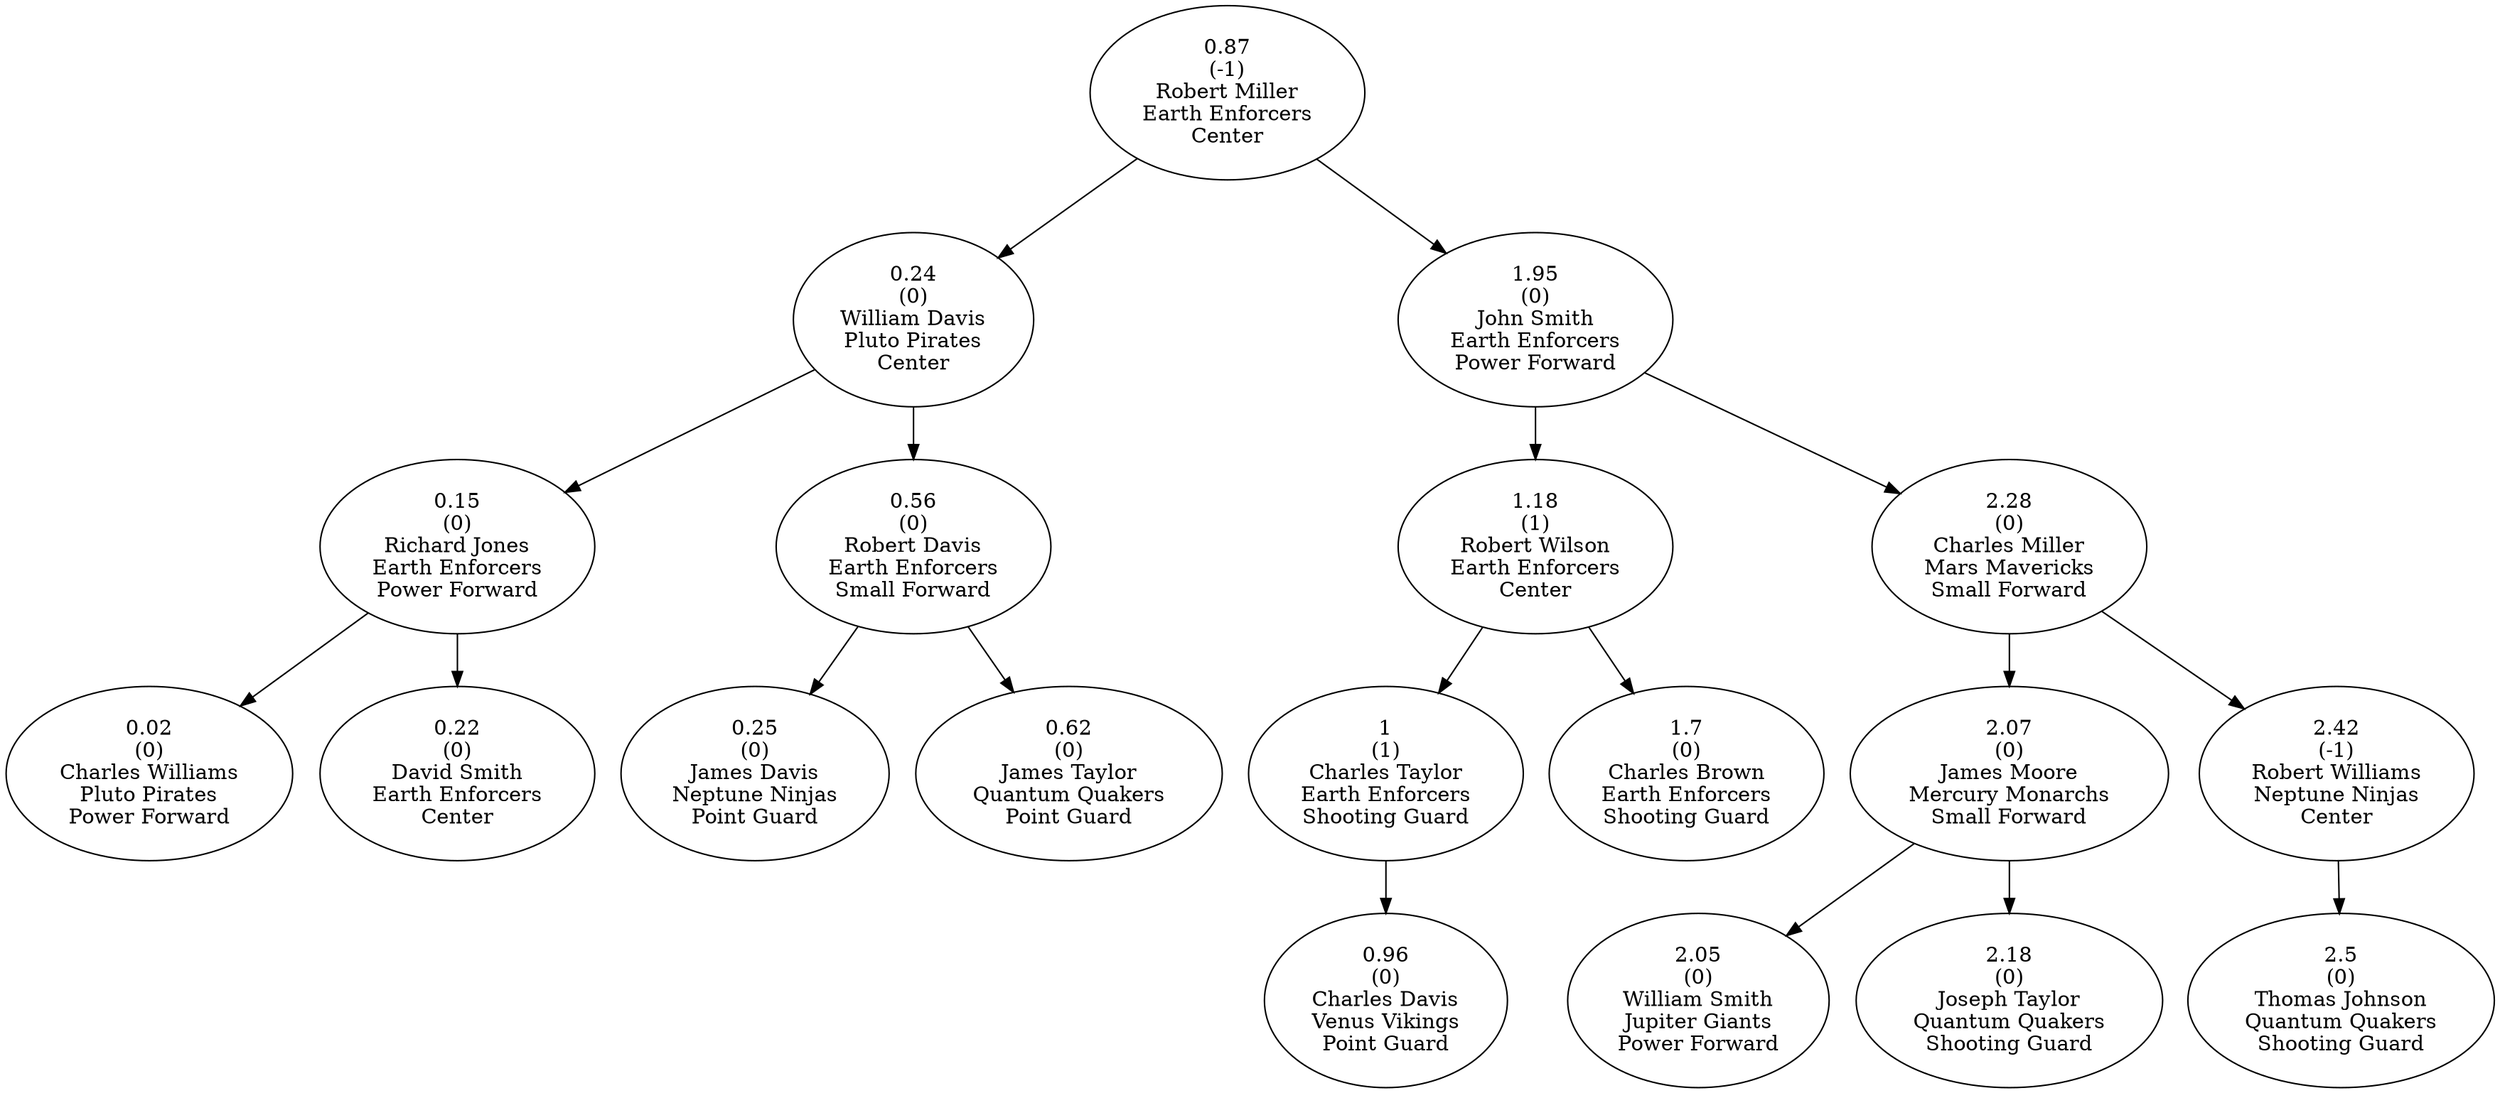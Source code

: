 digraph AVLTree {
    node218 [label="0.87\n(-1)\nRobert Miller\nEarth Enforcers\nCenter"];
    node219 [label="0.24\n(0)\nWilliam Davis\nPluto Pirates\nCenter"];
    node220 [label="0.15\n(0)\nRichard Jones\nEarth Enforcers\nPower Forward"];
    node221 [label="0.02\n(0)\nCharles Williams\nPluto Pirates\nPower Forward"];
    node220 -> node221;
    node222 [label="0.22\n(0)\nDavid Smith\nEarth Enforcers\nCenter"];
    node220 -> node222;
    node219 -> node220;
    node223 [label="0.56\n(0)\nRobert Davis\nEarth Enforcers\nSmall Forward"];
    node224 [label="0.25\n(0)\nJames Davis\nNeptune Ninjas\nPoint Guard"];
    node223 -> node224;
    node225 [label="0.62\n(0)\nJames Taylor\nQuantum Quakers\nPoint Guard"];
    node223 -> node225;
    node219 -> node223;
    node218 -> node219;
    node226 [label="1.95\n(0)\nJohn Smith\nEarth Enforcers\nPower Forward"];
    node227 [label="1.18\n(1)\nRobert Wilson\nEarth Enforcers\nCenter"];
    node228 [label="1\n(1)\nCharles Taylor\nEarth Enforcers\nShooting Guard"];
    node229 [label="0.96\n(0)\nCharles Davis\nVenus Vikings\nPoint Guard"];
    node228 -> node229;
    node227 -> node228;
    node230 [label="1.7\n(0)\nCharles Brown\nEarth Enforcers\nShooting Guard"];
    node227 -> node230;
    node226 -> node227;
    node231 [label="2.28\n(0)\nCharles Miller\nMars Mavericks\nSmall Forward"];
    node232 [label="2.07\n(0)\nJames Moore\nMercury Monarchs\nSmall Forward"];
    node233 [label="2.05\n(0)\nWilliam Smith\nJupiter Giants\nPower Forward"];
    node232 -> node233;
    node234 [label="2.18\n(0)\nJoseph Taylor\nQuantum Quakers\nShooting Guard"];
    node232 -> node234;
    node231 -> node232;
    node235 [label="2.42\n(-1)\nRobert Williams\nNeptune Ninjas\nCenter"];
    node236 [label="2.5\n(0)\nThomas Johnson\nQuantum Quakers\nShooting Guard"];
    node235 -> node236;
    node231 -> node235;
    node226 -> node231;
    node218 -> node226;
}
